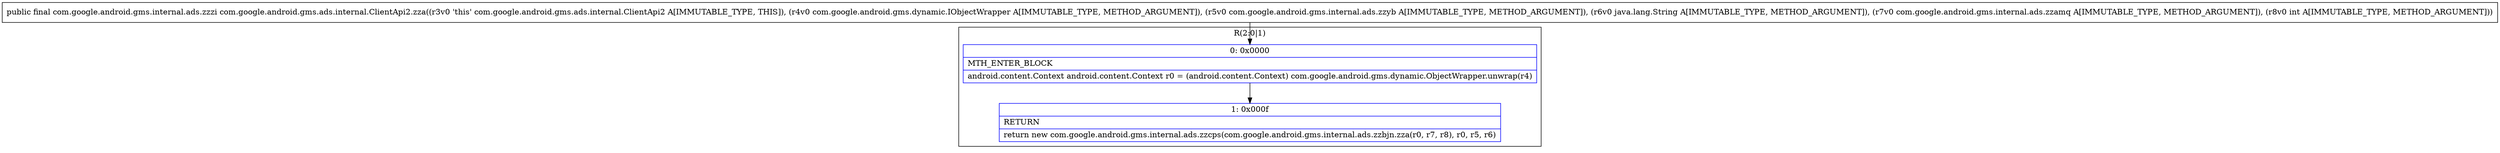 digraph "CFG forcom.google.android.gms.ads.internal.ClientApi2.zza(Lcom\/google\/android\/gms\/dynamic\/IObjectWrapper;Lcom\/google\/android\/gms\/internal\/ads\/zzyb;Ljava\/lang\/String;Lcom\/google\/android\/gms\/internal\/ads\/zzamq;I)Lcom\/google\/android\/gms\/internal\/ads\/zzzi;" {
subgraph cluster_Region_519996427 {
label = "R(2:0|1)";
node [shape=record,color=blue];
Node_0 [shape=record,label="{0\:\ 0x0000|MTH_ENTER_BLOCK\l|android.content.Context android.content.Context r0 = (android.content.Context) com.google.android.gms.dynamic.ObjectWrapper.unwrap(r4)\l}"];
Node_1 [shape=record,label="{1\:\ 0x000f|RETURN\l|return new com.google.android.gms.internal.ads.zzcps(com.google.android.gms.internal.ads.zzbjn.zza(r0, r7, r8), r0, r5, r6)\l}"];
}
MethodNode[shape=record,label="{public final com.google.android.gms.internal.ads.zzzi com.google.android.gms.ads.internal.ClientApi2.zza((r3v0 'this' com.google.android.gms.ads.internal.ClientApi2 A[IMMUTABLE_TYPE, THIS]), (r4v0 com.google.android.gms.dynamic.IObjectWrapper A[IMMUTABLE_TYPE, METHOD_ARGUMENT]), (r5v0 com.google.android.gms.internal.ads.zzyb A[IMMUTABLE_TYPE, METHOD_ARGUMENT]), (r6v0 java.lang.String A[IMMUTABLE_TYPE, METHOD_ARGUMENT]), (r7v0 com.google.android.gms.internal.ads.zzamq A[IMMUTABLE_TYPE, METHOD_ARGUMENT]), (r8v0 int A[IMMUTABLE_TYPE, METHOD_ARGUMENT])) }"];
MethodNode -> Node_0;
Node_0 -> Node_1;
}

